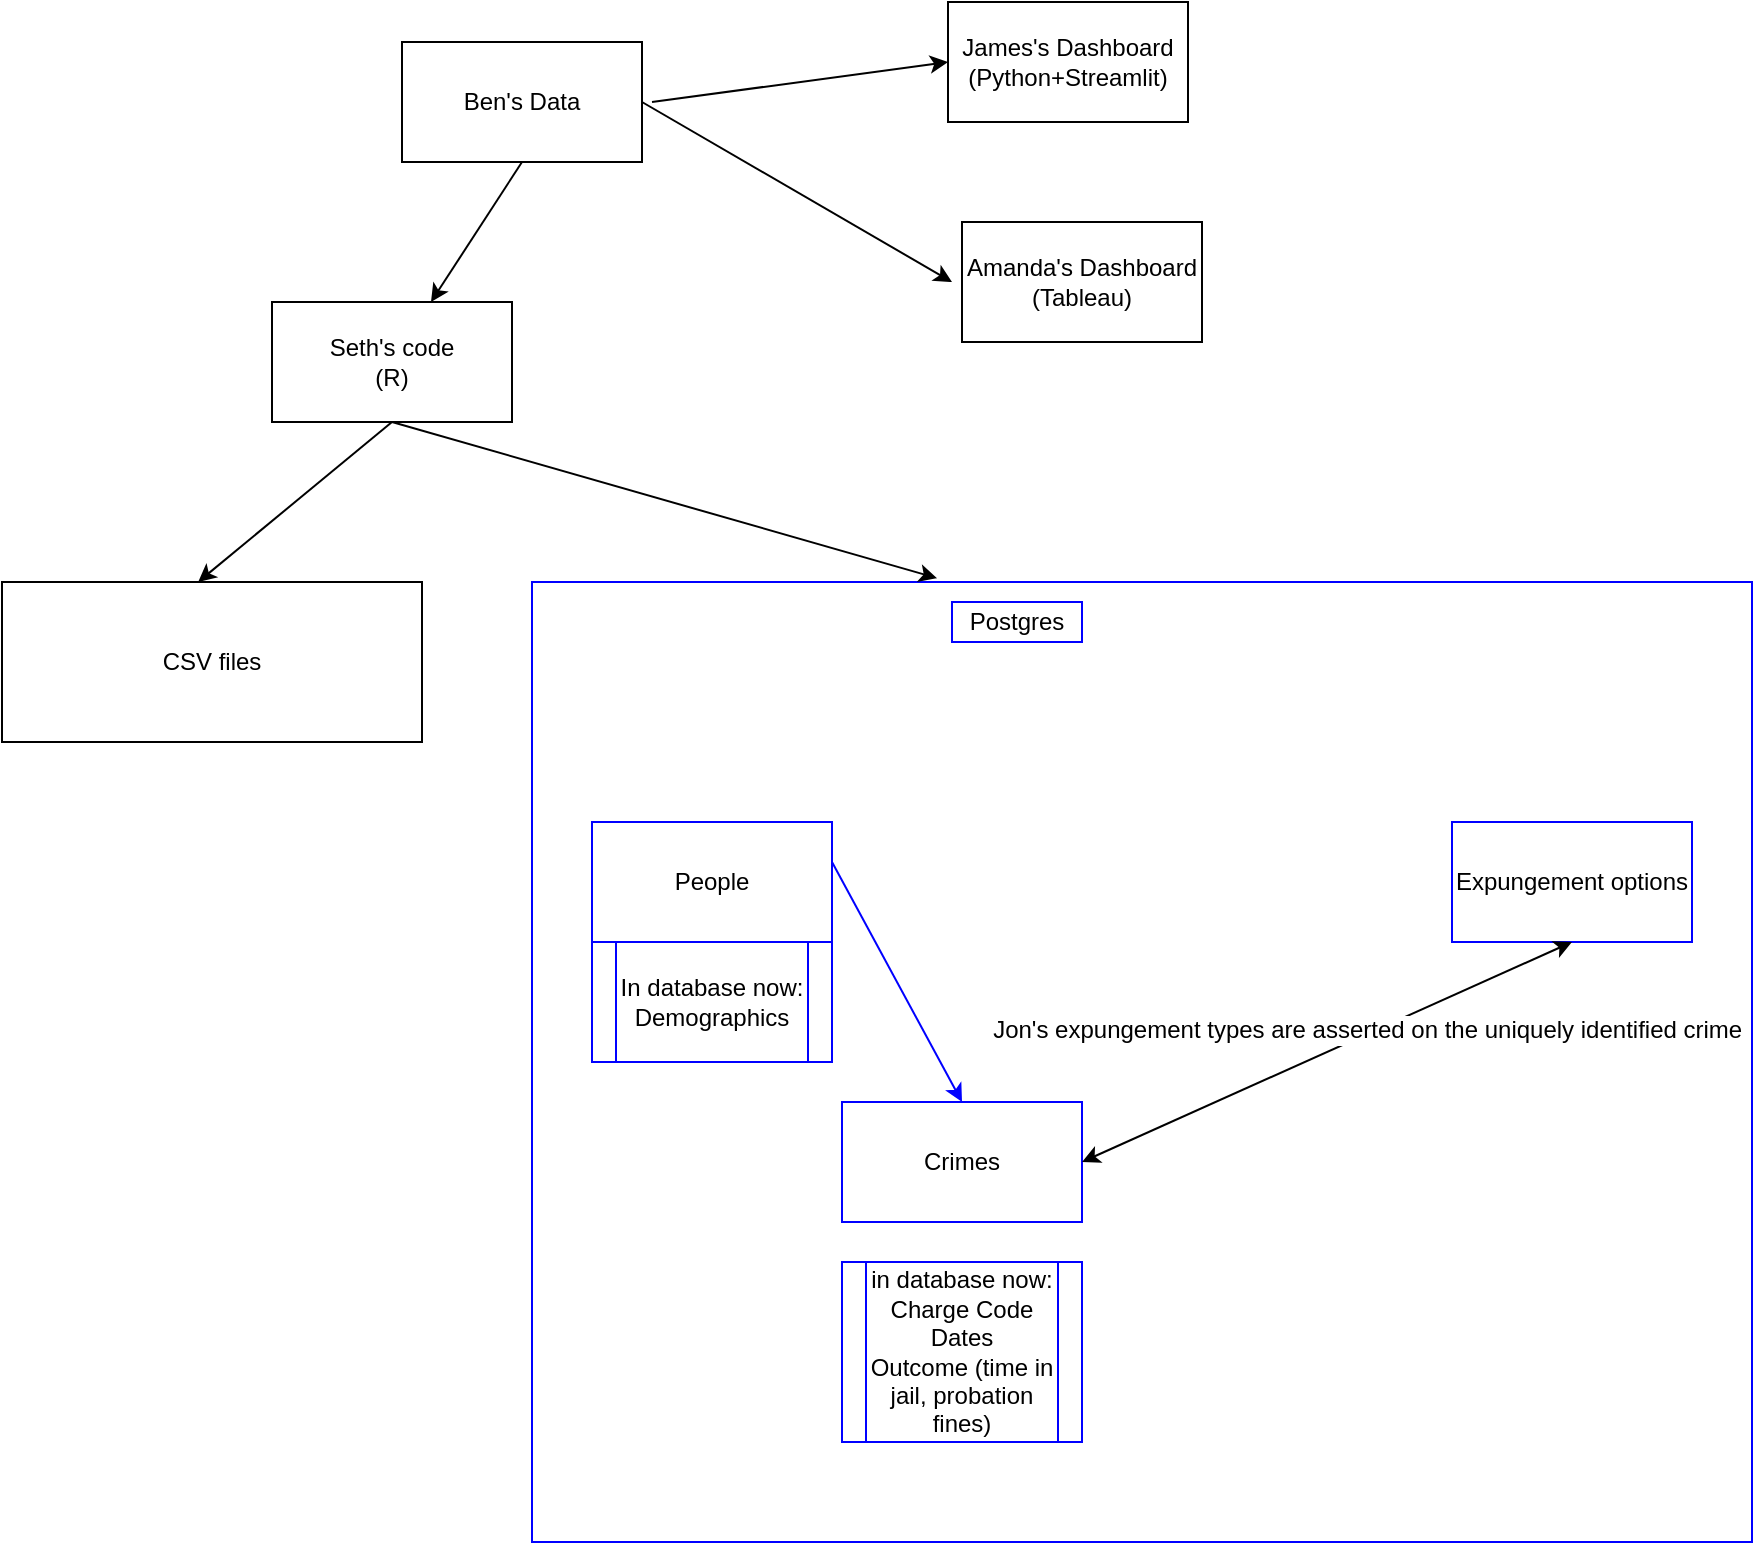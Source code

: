 <mxGraphModel dx="1369" dy="727" grid="1" gridSize="10" guides="1" tooltips="1" connect="1" arrows="1" fold="1" page="1" pageScale="1" pageWidth="850" pageHeight="1100" background="#ffffff"><root><mxCell id="0"/><mxCell id="1" parent="0"/><mxCell id="19" value="" style="rounded=0;whiteSpace=wrap;html=1;strokeColor=#0000FF;" parent="1" vertex="1"><mxGeometry x="390" y="390" width="610" height="480" as="geometry"/></mxCell><mxCell id="2" value="People" style="rounded=0;whiteSpace=wrap;html=1;strokeColor=#0000FF;" parent="1" vertex="1"><mxGeometry x="420" y="510" width="120" height="60" as="geometry"/></mxCell><mxCell id="3" value="Seth's code&lt;div&gt;(R)&lt;/div&gt;" style="rounded=0;whiteSpace=wrap;html=1;" parent="1" vertex="1"><mxGeometry x="260" y="250" width="120" height="60" as="geometry"/></mxCell><mxCell id="4" value="Crimes" style="rounded=0;whiteSpace=wrap;html=1;strokeColor=#0000FF;" parent="1" vertex="1"><mxGeometry x="545" y="650" width="120" height="60" as="geometry"/></mxCell><mxCell id="6" value="&lt;div&gt;In database now:&lt;/div&gt;Demographics" style="shape=process;whiteSpace=wrap;html=1;strokeColor=#0000FF;" parent="1" vertex="1"><mxGeometry x="420" y="570" width="120" height="60" as="geometry"/></mxCell><mxCell id="7" value="&lt;div&gt;in database now:&lt;/div&gt;Charge Code&lt;div&gt;Dates&lt;/div&gt;&lt;div&gt;Outcome (time in jail, probation fines)&lt;/div&gt;" style="shape=process;whiteSpace=wrap;html=1;strokeColor=#0000FF;" parent="1" vertex="1"><mxGeometry x="545" y="730" width="120" height="90" as="geometry"/></mxCell><mxCell id="12" value="" style="endArrow=classic;html=1;exitX=1;exitY=0.5;entryX=0.5;entryY=0;strokeColor=#0000FF;" parent="1" target="4" edge="1"><mxGeometry width="50" height="50" relative="1" as="geometry"><mxPoint x="540" y="530" as="sourcePoint"/><mxPoint x="580" y="530" as="targetPoint"/></mxGeometry></mxCell><mxCell id="18" value="" style="endArrow=classic;html=1;exitX=0.5;exitY=1;entryX=0.332;entryY=-0.004;entryPerimeter=0;" parent="1" source="3" target="19" edge="1"><mxGeometry width="50" height="50" relative="1" as="geometry"><mxPoint x="395" y="360" as="sourcePoint"/><mxPoint x="285" y="380" as="targetPoint"/></mxGeometry></mxCell><mxCell id="20" value="Postgres" style="text;html=1;strokeColor=#0000FF;fillColor=none;align=center;verticalAlign=middle;whiteSpace=wrap;rounded=0;" parent="1" vertex="1"><mxGeometry x="600" y="400" width="65" height="20" as="geometry"/></mxCell><mxCell id="21" value="CSV files" style="rounded=0;whiteSpace=wrap;html=1;" parent="1" vertex="1"><mxGeometry x="125" y="390" width="210" height="80" as="geometry"/></mxCell><mxCell id="23" value="" style="endArrow=classic;html=1;entryX=0.467;entryY=0;entryPerimeter=0;exitX=0.5;exitY=1;" parent="1" target="21" edge="1" source="3"><mxGeometry width="50" height="50" relative="1" as="geometry"><mxPoint x="376" y="350" as="sourcePoint"/><mxPoint x="538" y="398" as="targetPoint"/></mxGeometry></mxCell><mxCell id="24" value="Ben's Data" style="rounded=0;whiteSpace=wrap;html=1;" parent="1" vertex="1"><mxGeometry x="325" y="120" width="120" height="60" as="geometry"/></mxCell><mxCell id="26" value="" style="endArrow=classic;html=1;exitX=0.5;exitY=1;" parent="1" source="24" target="3" edge="1"><mxGeometry width="50" height="50" relative="1" as="geometry"><mxPoint x="386" y="220" as="sourcePoint"/><mxPoint x="233" y="400" as="targetPoint"/></mxGeometry></mxCell><mxCell id="27" value="Amanda's Dashboard&lt;div&gt;(Tableau)&lt;/div&gt;" style="rounded=0;whiteSpace=wrap;html=1;" parent="1" vertex="1"><mxGeometry x="605" y="210" width="120" height="60" as="geometry"/></mxCell><mxCell id="28" value="James's Dashboard&lt;div&gt;(Python+Streamlit)&lt;/div&gt;" style="rounded=0;whiteSpace=wrap;html=1;" parent="1" vertex="1"><mxGeometry x="598" y="100" width="120" height="60" as="geometry"/></mxCell><mxCell id="29" value="" style="endArrow=classic;html=1;entryX=0;entryY=0.5;" parent="1" target="28" edge="1"><mxGeometry width="50" height="50" relative="1" as="geometry"><mxPoint x="450" y="150" as="sourcePoint"/><mxPoint x="490" y="140" as="targetPoint"/></mxGeometry></mxCell><mxCell id="30" value="" style="endArrow=classic;html=1;exitX=1;exitY=0.5;" parent="1" source="24" edge="1"><mxGeometry width="50" height="50" relative="1" as="geometry"><mxPoint x="460" y="160" as="sourcePoint"/><mxPoint x="600" y="240" as="targetPoint"/></mxGeometry></mxCell><mxCell id="31" value="Expungement options" style="rounded=0;whiteSpace=wrap;html=1;strokeColor=#0000FF;" vertex="1" parent="1"><mxGeometry x="850" y="510" width="120" height="60" as="geometry"/></mxCell><mxCell id="32" value="" style="endArrow=classic;startArrow=classic;html=1;entryX=0.5;entryY=1;exitX=1;exitY=0.5;" edge="1" parent="1" source="4" target="31"><mxGeometry width="50" height="50" relative="1" as="geometry"><mxPoint x="725" y="670" as="sourcePoint"/><mxPoint x="904.571" y="590.143" as="targetPoint"/></mxGeometry></mxCell><mxCell id="33" value="Jon's expungement types are asserted on the uniquely identified crime&amp;nbsp;" style="text;html=1;resizable=0;points=[];align=center;verticalAlign=middle;labelBackgroundColor=#ffffff;" vertex="1" connectable="0" parent="32"><mxGeometry x="0.176" y="2" relative="1" as="geometry"><mxPoint as="offset"/></mxGeometry></mxCell></root></mxGraphModel>